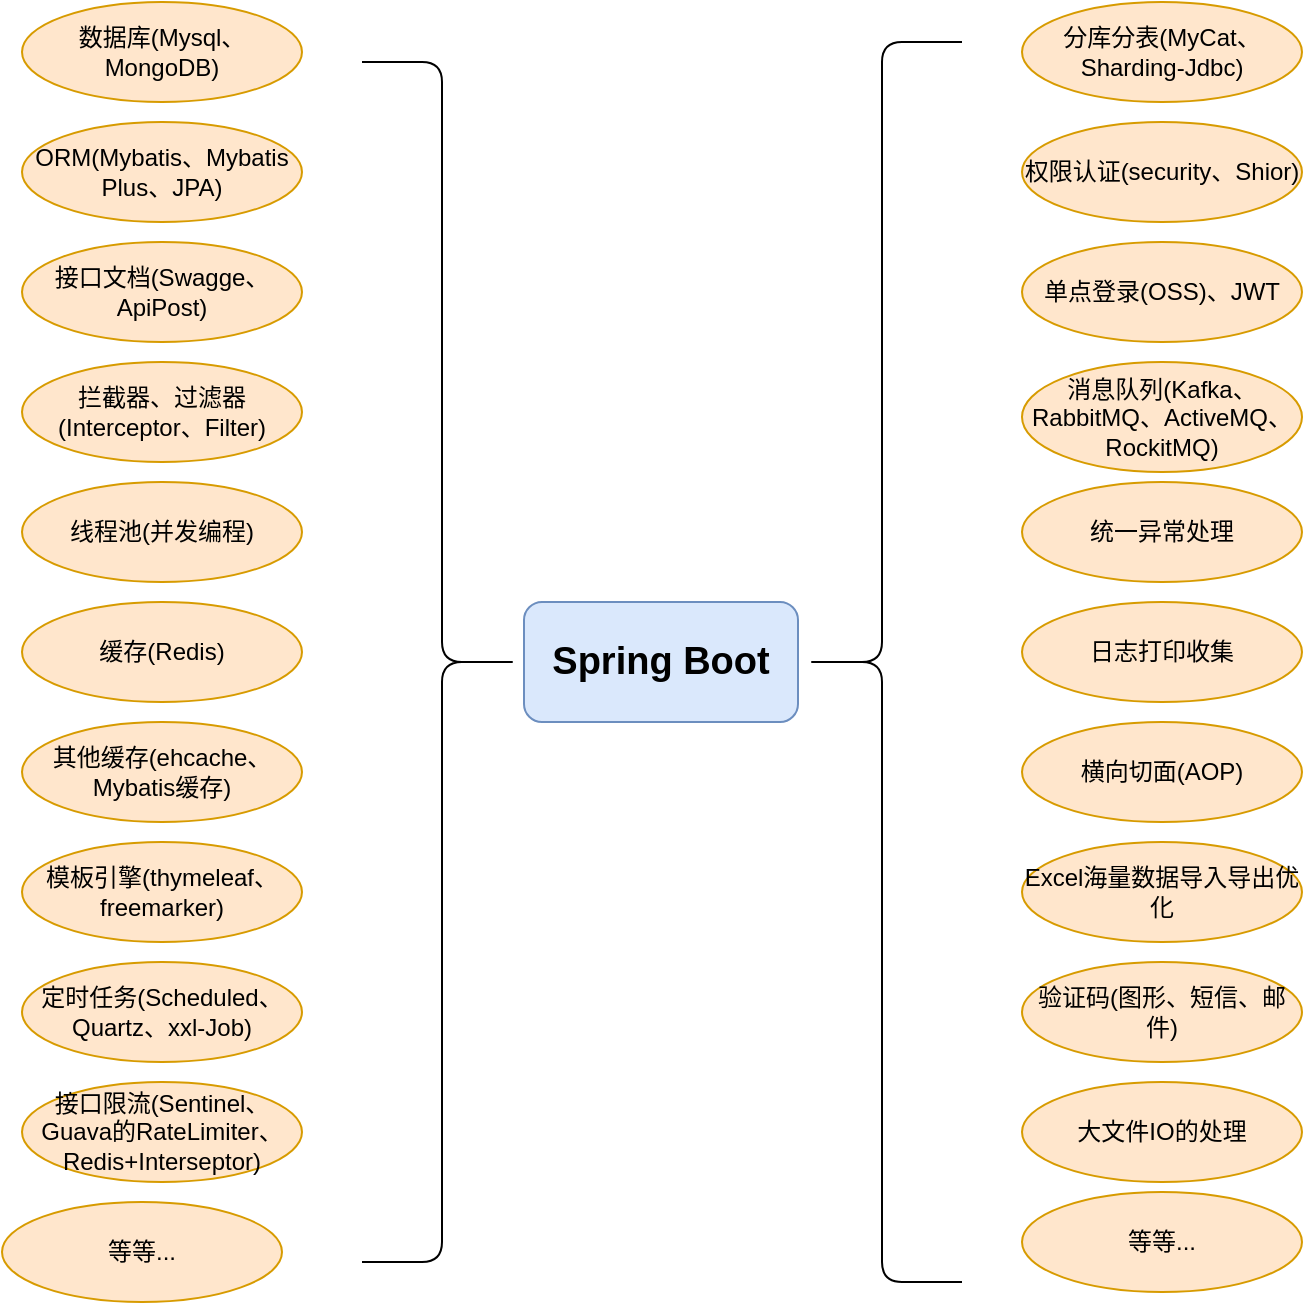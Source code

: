 <mxfile version="18.1.2" type="github">
  <diagram id="xjabfp815dfv-7CEwPIz" name="第 1 页">
    <mxGraphModel dx="1221" dy="640" grid="1" gridSize="10" guides="1" tooltips="1" connect="1" arrows="1" fold="1" page="1" pageScale="1" pageWidth="827" pageHeight="1169" math="0" shadow="0">
      <root>
        <mxCell id="0" />
        <mxCell id="1" parent="0" />
        <mxCell id="B-eby6DjghB-gaP1Cl-w-1" value="&lt;font style=&quot;font-size: 19px;&quot;&gt;Spring Boot&lt;/font&gt;" style="rounded=1;whiteSpace=wrap;html=1;fillColor=#dae8fc;strokeColor=#6c8ebf;fontStyle=1;gradientColor=none;" vertex="1" parent="1">
          <mxGeometry x="351" y="370" width="137" height="60" as="geometry" />
        </mxCell>
        <mxCell id="B-eby6DjghB-gaP1Cl-w-7" value="数据库(Mysql、MongoDB)" style="ellipse;whiteSpace=wrap;html=1;fillColor=#ffe6cc;strokeColor=#d79b00;" vertex="1" parent="1">
          <mxGeometry x="100" y="70" width="140" height="50" as="geometry" />
        </mxCell>
        <mxCell id="B-eby6DjghB-gaP1Cl-w-8" value="ORM(Mybatis、Mybatis Plus、JPA)" style="ellipse;whiteSpace=wrap;html=1;fillColor=#ffe6cc;strokeColor=#d79b00;" vertex="1" parent="1">
          <mxGeometry x="100" y="130" width="140" height="50" as="geometry" />
        </mxCell>
        <mxCell id="B-eby6DjghB-gaP1Cl-w-53" value="接口文档(Swagge、ApiPost)" style="ellipse;whiteSpace=wrap;html=1;fillColor=#ffe6cc;strokeColor=#d79b00;" vertex="1" parent="1">
          <mxGeometry x="100" y="190" width="140" height="50" as="geometry" />
        </mxCell>
        <mxCell id="B-eby6DjghB-gaP1Cl-w-54" value="拦截器、过滤器(Interceptor、Filter)" style="ellipse;whiteSpace=wrap;html=1;fillColor=#ffe6cc;strokeColor=#d79b00;" vertex="1" parent="1">
          <mxGeometry x="100" y="250" width="140" height="50" as="geometry" />
        </mxCell>
        <mxCell id="B-eby6DjghB-gaP1Cl-w-55" value="线程池(并发编程)" style="ellipse;whiteSpace=wrap;html=1;fillColor=#ffe6cc;strokeColor=#d79b00;" vertex="1" parent="1">
          <mxGeometry x="100" y="310" width="140" height="50" as="geometry" />
        </mxCell>
        <mxCell id="B-eby6DjghB-gaP1Cl-w-56" value="缓存(Redis)" style="ellipse;whiteSpace=wrap;html=1;fillColor=#ffe6cc;strokeColor=#d79b00;" vertex="1" parent="1">
          <mxGeometry x="100" y="370" width="140" height="50" as="geometry" />
        </mxCell>
        <mxCell id="B-eby6DjghB-gaP1Cl-w-57" value="定时任务(Scheduled、Quartz、xxl-Job)" style="ellipse;whiteSpace=wrap;html=1;fillColor=#ffe6cc;strokeColor=#d79b00;" vertex="1" parent="1">
          <mxGeometry x="100" y="550" width="140" height="50" as="geometry" />
        </mxCell>
        <mxCell id="B-eby6DjghB-gaP1Cl-w-58" value="模板引擎(thymeleaf、freemarker)" style="ellipse;whiteSpace=wrap;html=1;fillColor=#ffe6cc;strokeColor=#d79b00;" vertex="1" parent="1">
          <mxGeometry x="100" y="490" width="140" height="50" as="geometry" />
        </mxCell>
        <mxCell id="B-eby6DjghB-gaP1Cl-w-59" value="其他缓存(ehcache、Mybatis缓存)" style="ellipse;whiteSpace=wrap;html=1;fillColor=#ffe6cc;strokeColor=#d79b00;" vertex="1" parent="1">
          <mxGeometry x="100" y="430" width="140" height="50" as="geometry" />
        </mxCell>
        <mxCell id="B-eby6DjghB-gaP1Cl-w-60" value="接口限流(Sentinel、Guava的RateLimiter、Redis+Interseptor)" style="ellipse;whiteSpace=wrap;html=1;fillColor=#ffe6cc;strokeColor=#d79b00;" vertex="1" parent="1">
          <mxGeometry x="100" y="610" width="140" height="50" as="geometry" />
        </mxCell>
        <mxCell id="B-eby6DjghB-gaP1Cl-w-62" value="分库分表(MyCat、Sharding-Jdbc)" style="ellipse;whiteSpace=wrap;html=1;fillColor=#ffe6cc;strokeColor=#d79b00;" vertex="1" parent="1">
          <mxGeometry x="600" y="70" width="140" height="50" as="geometry" />
        </mxCell>
        <mxCell id="B-eby6DjghB-gaP1Cl-w-63" value="权限认证(security、Shior)" style="ellipse;whiteSpace=wrap;html=1;fillColor=#ffe6cc;strokeColor=#d79b00;" vertex="1" parent="1">
          <mxGeometry x="600" y="130" width="140" height="50" as="geometry" />
        </mxCell>
        <mxCell id="B-eby6DjghB-gaP1Cl-w-64" value="单点登录(OSS)、JWT" style="ellipse;whiteSpace=wrap;html=1;fillColor=#ffe6cc;strokeColor=#d79b00;" vertex="1" parent="1">
          <mxGeometry x="600" y="190" width="140" height="50" as="geometry" />
        </mxCell>
        <mxCell id="B-eby6DjghB-gaP1Cl-w-65" value="消息队列(Kafka、RabbitMQ、ActiveMQ、RockitMQ)" style="ellipse;whiteSpace=wrap;html=1;fillColor=#ffe6cc;strokeColor=#d79b00;" vertex="1" parent="1">
          <mxGeometry x="600" y="250" width="140" height="55" as="geometry" />
        </mxCell>
        <mxCell id="B-eby6DjghB-gaP1Cl-w-66" value="统一异常处理" style="ellipse;whiteSpace=wrap;html=1;fillColor=#ffe6cc;strokeColor=#d79b00;" vertex="1" parent="1">
          <mxGeometry x="600" y="310" width="140" height="50" as="geometry" />
        </mxCell>
        <mxCell id="B-eby6DjghB-gaP1Cl-w-67" value="日志打印收集" style="ellipse;whiteSpace=wrap;html=1;fillColor=#ffe6cc;strokeColor=#d79b00;" vertex="1" parent="1">
          <mxGeometry x="600" y="370" width="140" height="50" as="geometry" />
        </mxCell>
        <mxCell id="B-eby6DjghB-gaP1Cl-w-68" value="验证码(图形、短信、邮件)" style="ellipse;whiteSpace=wrap;html=1;fillColor=#ffe6cc;strokeColor=#d79b00;" vertex="1" parent="1">
          <mxGeometry x="600" y="550" width="140" height="50" as="geometry" />
        </mxCell>
        <mxCell id="B-eby6DjghB-gaP1Cl-w-69" value="Excel海量数据导入导出优化" style="ellipse;whiteSpace=wrap;html=1;fillColor=#ffe6cc;strokeColor=#d79b00;" vertex="1" parent="1">
          <mxGeometry x="600" y="490" width="140" height="50" as="geometry" />
        </mxCell>
        <mxCell id="B-eby6DjghB-gaP1Cl-w-70" value="横向切面(AOP)" style="ellipse;whiteSpace=wrap;html=1;fillColor=#ffe6cc;strokeColor=#d79b00;" vertex="1" parent="1">
          <mxGeometry x="600" y="430" width="140" height="50" as="geometry" />
        </mxCell>
        <mxCell id="B-eby6DjghB-gaP1Cl-w-71" value="大文件IO的处理" style="ellipse;whiteSpace=wrap;html=1;fillColor=#ffe6cc;strokeColor=#d79b00;" vertex="1" parent="1">
          <mxGeometry x="600" y="610" width="140" height="50" as="geometry" />
        </mxCell>
        <mxCell id="B-eby6DjghB-gaP1Cl-w-72" value="等等..." style="ellipse;whiteSpace=wrap;html=1;fillColor=#ffe6cc;strokeColor=#d79b00;" vertex="1" parent="1">
          <mxGeometry x="90" y="670" width="140" height="50" as="geometry" />
        </mxCell>
        <mxCell id="B-eby6DjghB-gaP1Cl-w-73" value="等等..." style="ellipse;whiteSpace=wrap;html=1;fillColor=#ffe6cc;strokeColor=#d79b00;" vertex="1" parent="1">
          <mxGeometry x="600" y="665" width="140" height="50" as="geometry" />
        </mxCell>
        <mxCell id="B-eby6DjghB-gaP1Cl-w-76" value="" style="shape=curlyBracket;whiteSpace=wrap;html=1;rounded=1;flipH=1;fontSize=19;fillColor=#D4E1F5;gradientColor=none;" vertex="1" parent="1">
          <mxGeometry x="270" y="100" width="80" height="600" as="geometry" />
        </mxCell>
        <mxCell id="B-eby6DjghB-gaP1Cl-w-79" value="" style="shape=curlyBracket;whiteSpace=wrap;html=1;rounded=1;fontSize=19;fillColor=#D4E1F5;gradientColor=none;size=0.5;" vertex="1" parent="1">
          <mxGeometry x="490" y="90" width="80" height="620" as="geometry" />
        </mxCell>
      </root>
    </mxGraphModel>
  </diagram>
</mxfile>
